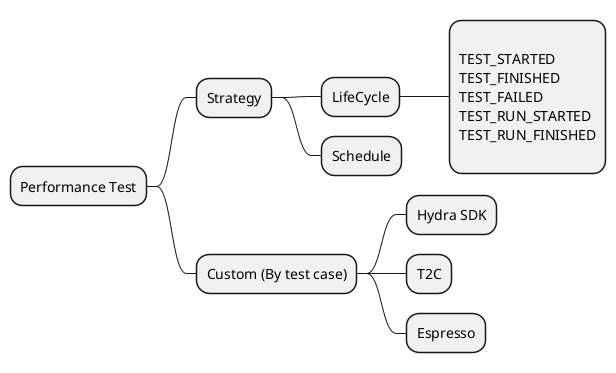 
@startmindmap performance_test_inspection_entrypoints
* Performance Test
** Strategy
*** LifeCycle
****:
TEST_STARTED
TEST_FINISHED
TEST_FAILED
TEST_RUN_STARTED
TEST_RUN_FINISHED
;
*** Schedule
** Custom (By test case)
*** Hydra SDK
*** T2C
*** Espresso
@endmindmap
@startjson test_task_spec_design
{
  "drivers": [
    {
      "id": "13211FDD400183",
      "platform": "android",
'      Deprecated Name : init
      "setUp": {
        "launcherApp": ""
      }
'      Can also add tearDown here to match the device action design
    }
  ],
'  deprecated name: cases
  "actions": [
    {
      "index": 0,
      "driverId": "13211FDD400183",
      "action": {
        "actionType": "inspection",
        "arguments": {
          "inspectorType": "INSPECTOR_ANDROID_MEMORY_INFO",
          "targetApp": "com.microsoft.appmanager",
          "description": "Start LTW",
          "isReset": false
        }
      },
      "isOptional": false
    },
    {
      "index": 1,
      "driverId": "13211FDD400183",
      "action": {
        "actionType": "inspection",
        "arguments": {
          "inspectorType": "INSPECTOR_ANDROID_BATTERY_INFO",
          "targetApp ": "com.microsoft.appmanager",
          "description ": "Start LTW",
          "isReset": true
        }
      },
      "isOptional": false
    }
  ]
}
@endjson

@startuml
class InspectionStrategy {

    + StrategyType strategyType;

    // if the strategyType == TEST_LIFECYCLE
    + List<WhenType> when;

    // if the strategyType == TEST_SCHEDULE
    + long interval;
    + TimeUnit intervalUnit;
}

interface IPerformanceListener {
    void testStarted();
    void testFinished();
    void testFailure();
    void testRunStarted();
    void testRunFinished();
}

class PerformanceTestManagementService {
    Map<String, List<ScheduledFuture<?>>> inspectPerformanceTimerMap
    Map<String, List<InspectionStrategy>> testLifeCycleStrategyMap
}

PerformanceTestManagementService -> InspectionStrategy
PerformanceTestManagementService --|> IPerformanceListener

IPerformanceListener o-d- TestRunner
AppiumCrossRunner --|> TestRunner
EspressoRunner --|> TestRunner
AppiumListener <- AppiumCrossRunner
Junit5Listener <- AppiumCrossRunner
EspressoRunner -> EspressoTestInfoProcessorListener
@enduml

@startuml
class EspressoPerformanceParser {
    void processNewLines()
}
EspressoPerformanceParser --|> InstrumentationResultParser
TestRunner <|-- EspressoRunner
EspressoRunner -> EspressoPerformanceParser
EspressoPerformanceParser -> PerformanceInspectionService
@enduml

